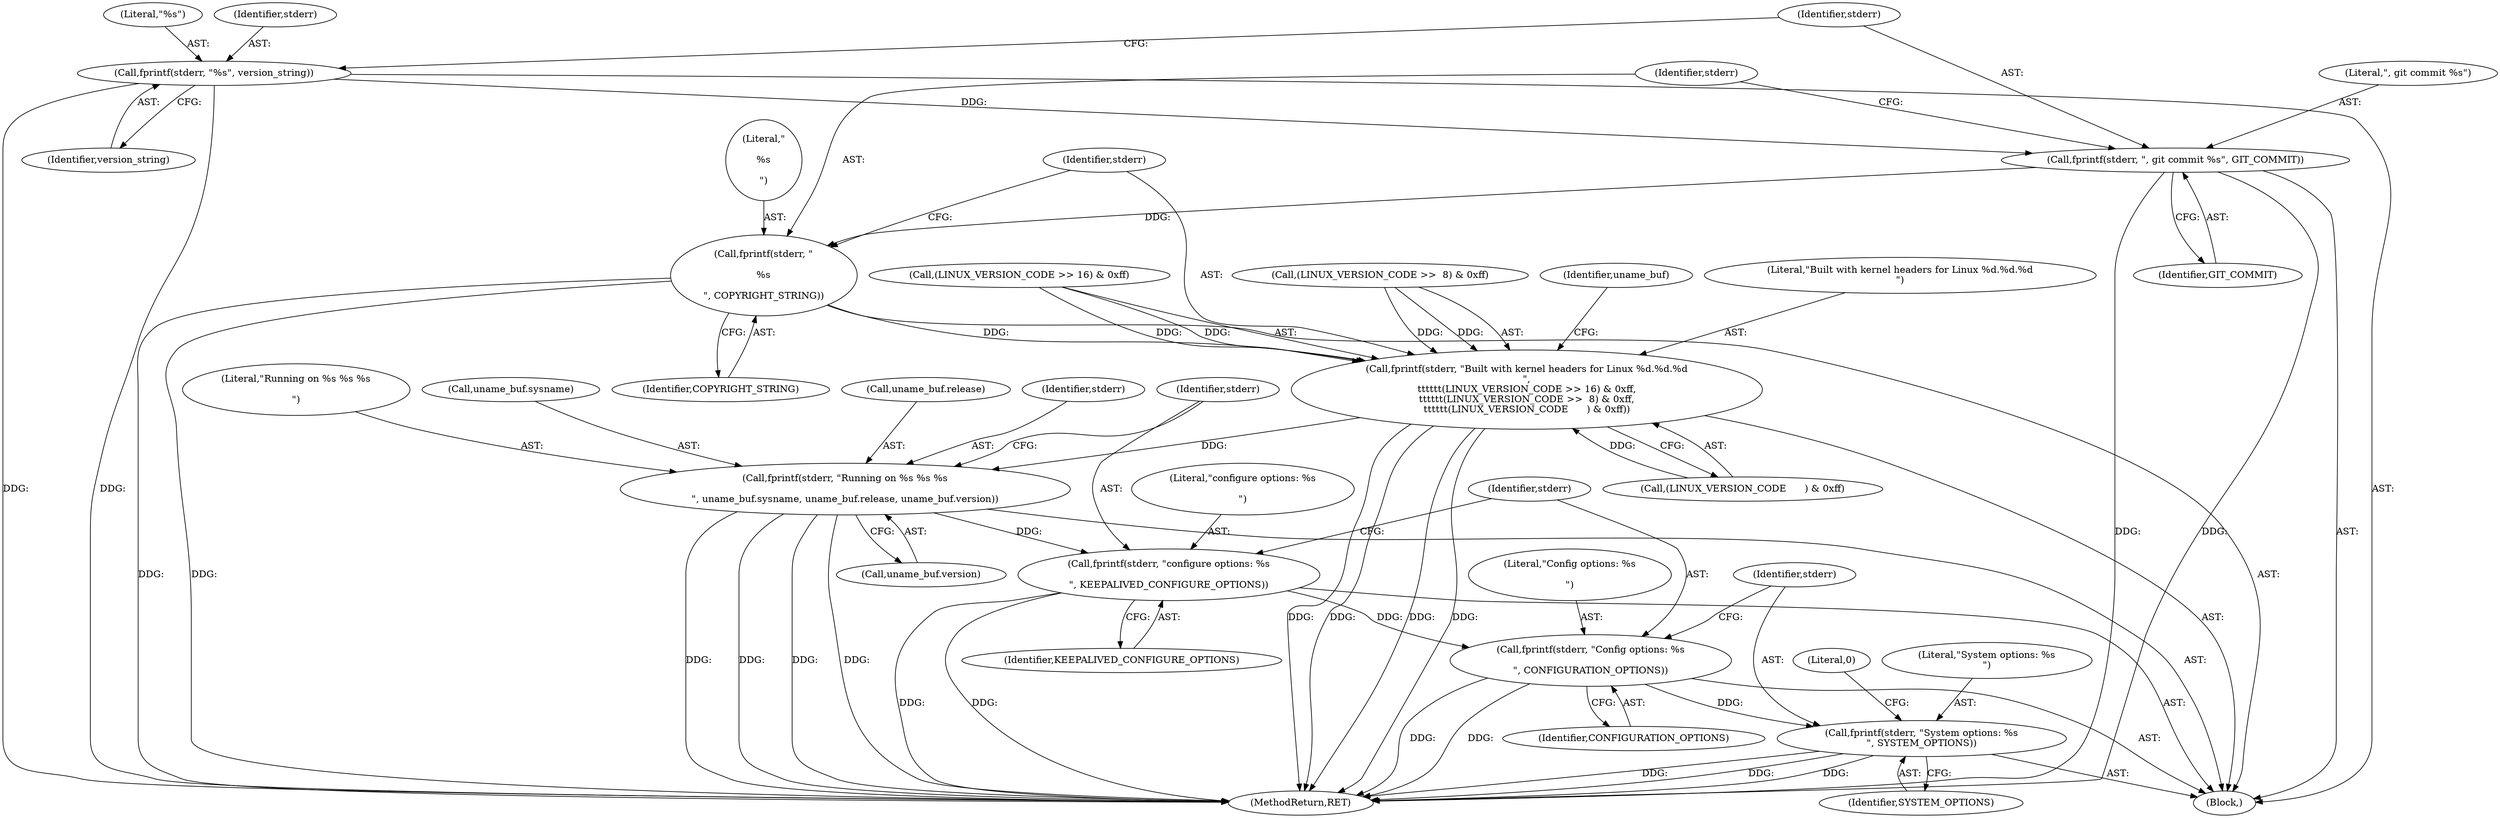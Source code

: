 digraph "0_keepalived_04f2d32871bb3b11d7dc024039952f2fe2750306@API" {
"1000205" [label="(Call,fprintf(stderr, \"\n\n%s\n\n\", COPYRIGHT_STRING))"];
"1000201" [label="(Call,fprintf(stderr, \", git commit %s\", GIT_COMMIT))"];
"1000197" [label="(Call,fprintf(stderr, \"%s\", version_string))"];
"1000209" [label="(Call,fprintf(stderr, \"Built with kernel headers for Linux %d.%d.%d\n\",\n\t\t\t\t\t\t(LINUX_VERSION_CODE >> 16) & 0xff,\n\t\t\t\t\t\t(LINUX_VERSION_CODE >>  8) & 0xff,\n\t\t\t\t\t\t(LINUX_VERSION_CODE      ) & 0xff))"];
"1000229" [label="(Call,fprintf(stderr, \"Running on %s %s %s\n\n\", uname_buf.sysname, uname_buf.release, uname_buf.version))"];
"1000241" [label="(Call,fprintf(stderr, \"configure options: %s\n\n\", KEEPALIVED_CONFIGURE_OPTIONS))"];
"1000245" [label="(Call,fprintf(stderr, \"Config options: %s\n\n\", CONFIGURATION_OPTIONS))"];
"1000249" [label="(Call,fprintf(stderr, \"System options: %s\n\", SYSTEM_OPTIONS))"];
"1000199" [label="(Literal,\"%s\")"];
"1000217" [label="(Call,(LINUX_VERSION_CODE >>  8) & 0xff)"];
"1000232" [label="(Call,uname_buf.sysname)"];
"1000211" [label="(Literal,\"Built with kernel headers for Linux %d.%d.%d\n\")"];
"1000246" [label="(Identifier,stderr)"];
"1000200" [label="(Identifier,version_string)"];
"1000251" [label="(Literal,\"System options: %s\n\")"];
"1000254" [label="(Literal,0)"];
"1000243" [label="(Literal,\"configure options: %s\n\n\")"];
"1000207" [label="(Literal,\"\n\n%s\n\n\")"];
"1000202" [label="(Identifier,stderr)"];
"1000245" [label="(Call,fprintf(stderr, \"Config options: %s\n\n\", CONFIGURATION_OPTIONS))"];
"1000208" [label="(Identifier,COPYRIGHT_STRING)"];
"1000235" [label="(Call,uname_buf.release)"];
"1000244" [label="(Identifier,KEEPALIVED_CONFIGURE_OPTIONS)"];
"1000212" [label="(Call,(LINUX_VERSION_CODE >> 16) & 0xff)"];
"1000203" [label="(Literal,\", git commit %s\")"];
"1000230" [label="(Identifier,stderr)"];
"1000201" [label="(Call,fprintf(stderr, \", git commit %s\", GIT_COMMIT))"];
"1000210" [label="(Identifier,stderr)"];
"1000247" [label="(Literal,\"Config options: %s\n\n\")"];
"1000206" [label="(Identifier,stderr)"];
"1000241" [label="(Call,fprintf(stderr, \"configure options: %s\n\n\", KEEPALIVED_CONFIGURE_OPTIONS))"];
"1000242" [label="(Identifier,stderr)"];
"1000252" [label="(Identifier,SYSTEM_OPTIONS)"];
"1000198" [label="(Identifier,stderr)"];
"1000222" [label="(Call,(LINUX_VERSION_CODE      ) & 0xff)"];
"1000248" [label="(Identifier,CONFIGURATION_OPTIONS)"];
"1000209" [label="(Call,fprintf(stderr, \"Built with kernel headers for Linux %d.%d.%d\n\",\n\t\t\t\t\t\t(LINUX_VERSION_CODE >> 16) & 0xff,\n\t\t\t\t\t\t(LINUX_VERSION_CODE >>  8) & 0xff,\n\t\t\t\t\t\t(LINUX_VERSION_CODE      ) & 0xff))"];
"1000228" [label="(Identifier,uname_buf)"];
"1000231" [label="(Literal,\"Running on %s %s %s\n\n\")"];
"1000204" [label="(Identifier,GIT_COMMIT)"];
"1000205" [label="(Call,fprintf(stderr, \"\n\n%s\n\n\", COPYRIGHT_STRING))"];
"1000238" [label="(Call,uname_buf.version)"];
"1000250" [label="(Identifier,stderr)"];
"1000197" [label="(Call,fprintf(stderr, \"%s\", version_string))"];
"1000195" [label="(Block,)"];
"1000249" [label="(Call,fprintf(stderr, \"System options: %s\n\", SYSTEM_OPTIONS))"];
"1000745" [label="(MethodReturn,RET)"];
"1000229" [label="(Call,fprintf(stderr, \"Running on %s %s %s\n\n\", uname_buf.sysname, uname_buf.release, uname_buf.version))"];
"1000205" -> "1000195"  [label="AST: "];
"1000205" -> "1000208"  [label="CFG: "];
"1000206" -> "1000205"  [label="AST: "];
"1000207" -> "1000205"  [label="AST: "];
"1000208" -> "1000205"  [label="AST: "];
"1000210" -> "1000205"  [label="CFG: "];
"1000205" -> "1000745"  [label="DDG: "];
"1000205" -> "1000745"  [label="DDG: "];
"1000201" -> "1000205"  [label="DDG: "];
"1000205" -> "1000209"  [label="DDG: "];
"1000201" -> "1000195"  [label="AST: "];
"1000201" -> "1000204"  [label="CFG: "];
"1000202" -> "1000201"  [label="AST: "];
"1000203" -> "1000201"  [label="AST: "];
"1000204" -> "1000201"  [label="AST: "];
"1000206" -> "1000201"  [label="CFG: "];
"1000201" -> "1000745"  [label="DDG: "];
"1000201" -> "1000745"  [label="DDG: "];
"1000197" -> "1000201"  [label="DDG: "];
"1000197" -> "1000195"  [label="AST: "];
"1000197" -> "1000200"  [label="CFG: "];
"1000198" -> "1000197"  [label="AST: "];
"1000199" -> "1000197"  [label="AST: "];
"1000200" -> "1000197"  [label="AST: "];
"1000202" -> "1000197"  [label="CFG: "];
"1000197" -> "1000745"  [label="DDG: "];
"1000197" -> "1000745"  [label="DDG: "];
"1000209" -> "1000195"  [label="AST: "];
"1000209" -> "1000222"  [label="CFG: "];
"1000210" -> "1000209"  [label="AST: "];
"1000211" -> "1000209"  [label="AST: "];
"1000212" -> "1000209"  [label="AST: "];
"1000217" -> "1000209"  [label="AST: "];
"1000222" -> "1000209"  [label="AST: "];
"1000228" -> "1000209"  [label="CFG: "];
"1000209" -> "1000745"  [label="DDG: "];
"1000209" -> "1000745"  [label="DDG: "];
"1000209" -> "1000745"  [label="DDG: "];
"1000209" -> "1000745"  [label="DDG: "];
"1000212" -> "1000209"  [label="DDG: "];
"1000212" -> "1000209"  [label="DDG: "];
"1000217" -> "1000209"  [label="DDG: "];
"1000217" -> "1000209"  [label="DDG: "];
"1000222" -> "1000209"  [label="DDG: "];
"1000209" -> "1000229"  [label="DDG: "];
"1000229" -> "1000195"  [label="AST: "];
"1000229" -> "1000238"  [label="CFG: "];
"1000230" -> "1000229"  [label="AST: "];
"1000231" -> "1000229"  [label="AST: "];
"1000232" -> "1000229"  [label="AST: "];
"1000235" -> "1000229"  [label="AST: "];
"1000238" -> "1000229"  [label="AST: "];
"1000242" -> "1000229"  [label="CFG: "];
"1000229" -> "1000745"  [label="DDG: "];
"1000229" -> "1000745"  [label="DDG: "];
"1000229" -> "1000745"  [label="DDG: "];
"1000229" -> "1000745"  [label="DDG: "];
"1000229" -> "1000241"  [label="DDG: "];
"1000241" -> "1000195"  [label="AST: "];
"1000241" -> "1000244"  [label="CFG: "];
"1000242" -> "1000241"  [label="AST: "];
"1000243" -> "1000241"  [label="AST: "];
"1000244" -> "1000241"  [label="AST: "];
"1000246" -> "1000241"  [label="CFG: "];
"1000241" -> "1000745"  [label="DDG: "];
"1000241" -> "1000745"  [label="DDG: "];
"1000241" -> "1000245"  [label="DDG: "];
"1000245" -> "1000195"  [label="AST: "];
"1000245" -> "1000248"  [label="CFG: "];
"1000246" -> "1000245"  [label="AST: "];
"1000247" -> "1000245"  [label="AST: "];
"1000248" -> "1000245"  [label="AST: "];
"1000250" -> "1000245"  [label="CFG: "];
"1000245" -> "1000745"  [label="DDG: "];
"1000245" -> "1000745"  [label="DDG: "];
"1000245" -> "1000249"  [label="DDG: "];
"1000249" -> "1000195"  [label="AST: "];
"1000249" -> "1000252"  [label="CFG: "];
"1000250" -> "1000249"  [label="AST: "];
"1000251" -> "1000249"  [label="AST: "];
"1000252" -> "1000249"  [label="AST: "];
"1000254" -> "1000249"  [label="CFG: "];
"1000249" -> "1000745"  [label="DDG: "];
"1000249" -> "1000745"  [label="DDG: "];
"1000249" -> "1000745"  [label="DDG: "];
}
